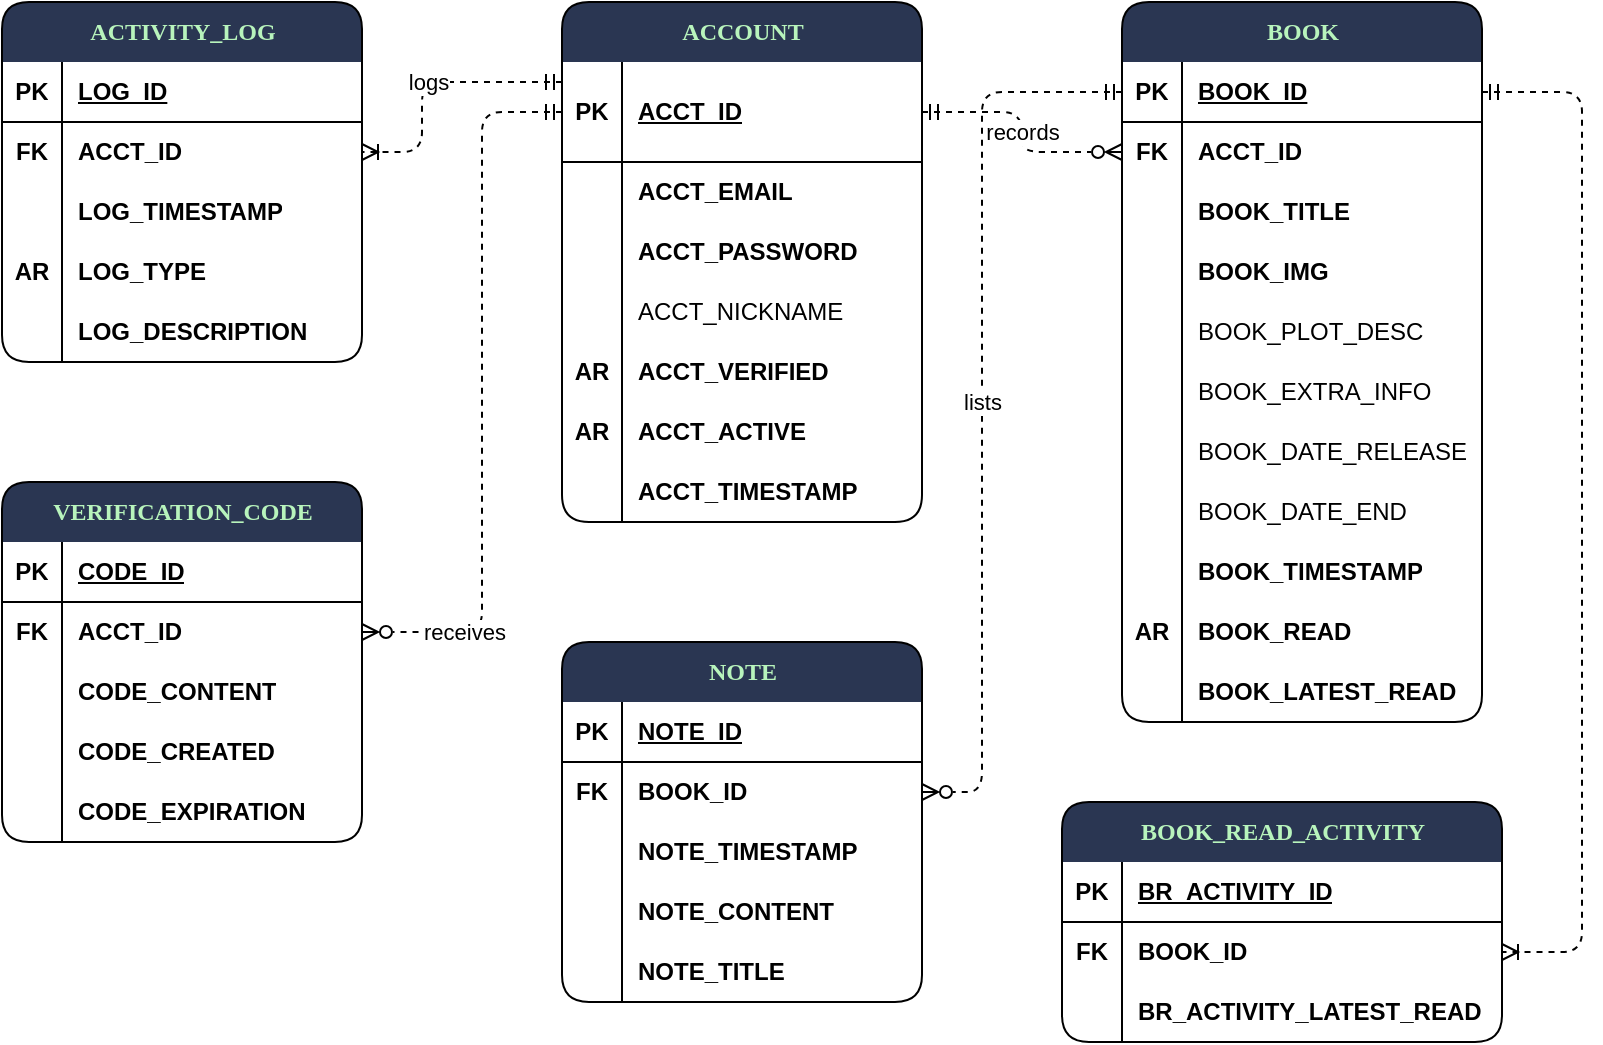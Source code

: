 <mxfile version="28.0.9">
  <diagram name="Page-1" id="4rOthq3Gf1K_89cz8c5n">
    <mxGraphModel dx="1426" dy="749" grid="1" gridSize="10" guides="1" tooltips="1" connect="1" arrows="1" fold="1" page="1" pageScale="1" pageWidth="850" pageHeight="1100" math="0" shadow="0">
      <root>
        <mxCell id="0" />
        <mxCell id="1" parent="0" />
        <mxCell id="Sska3qX-rQWw_iCQajNb-1" value="ACCOUNT" style="shape=table;startSize=30;container=1;collapsible=1;childLayout=tableLayout;fixedRows=1;rowLines=0;fontStyle=1;align=center;resizeLast=1;html=1;fillColor=#2A3652;fontColor=#B8F4BC;labelBackgroundColor=none;labelBorderColor=none;swimlaneFillColor=none;rounded=1;shadow=0;fillStyle=solid;swimlaneLine=0;fontFamily=Poppins;fontSource=https%3A%2F%2Ffonts.googleapis.com%2Fcss%3Ffamily%3DPoppins;" parent="1" vertex="1">
          <mxGeometry x="320" y="40" width="180" height="260" as="geometry" />
        </mxCell>
        <mxCell id="Sska3qX-rQWw_iCQajNb-2" value="" style="shape=tableRow;horizontal=0;startSize=0;swimlaneHead=0;swimlaneBody=0;fillColor=none;collapsible=0;dropTarget=0;points=[[0,0.5],[1,0.5]];portConstraint=eastwest;top=0;left=0;right=0;bottom=1;swimlaneFillColor=none;" parent="Sska3qX-rQWw_iCQajNb-1" vertex="1">
          <mxGeometry y="30" width="180" height="50" as="geometry" />
        </mxCell>
        <mxCell id="Sska3qX-rQWw_iCQajNb-3" value="PK" style="shape=partialRectangle;connectable=0;fillColor=none;top=0;left=0;bottom=0;right=0;fontStyle=1;overflow=hidden;whiteSpace=wrap;html=1;swimlaneFillColor=none;" parent="Sska3qX-rQWw_iCQajNb-2" vertex="1">
          <mxGeometry width="30" height="50" as="geometry">
            <mxRectangle width="30" height="50" as="alternateBounds" />
          </mxGeometry>
        </mxCell>
        <mxCell id="Sska3qX-rQWw_iCQajNb-4" value="ACCT_ID" style="shape=partialRectangle;connectable=0;fillColor=none;top=0;left=0;bottom=0;right=0;align=left;spacingLeft=6;fontStyle=5;overflow=hidden;whiteSpace=wrap;html=1;swimlaneFillColor=none;" parent="Sska3qX-rQWw_iCQajNb-2" vertex="1">
          <mxGeometry x="30" width="150" height="50" as="geometry">
            <mxRectangle width="150" height="50" as="alternateBounds" />
          </mxGeometry>
        </mxCell>
        <mxCell id="Sska3qX-rQWw_iCQajNb-8" value="" style="shape=tableRow;horizontal=0;startSize=0;swimlaneHead=0;swimlaneBody=0;fillColor=none;collapsible=0;dropTarget=0;points=[[0,0.5],[1,0.5]];portConstraint=eastwest;top=0;left=0;right=0;bottom=0;swimlaneFillColor=none;" parent="Sska3qX-rQWw_iCQajNb-1" vertex="1">
          <mxGeometry y="80" width="180" height="30" as="geometry" />
        </mxCell>
        <mxCell id="Sska3qX-rQWw_iCQajNb-9" value="" style="shape=partialRectangle;connectable=0;fillColor=none;top=0;left=0;bottom=0;right=0;editable=1;overflow=hidden;whiteSpace=wrap;html=1;swimlaneFillColor=none;" parent="Sska3qX-rQWw_iCQajNb-8" vertex="1">
          <mxGeometry width="30" height="30" as="geometry">
            <mxRectangle width="30" height="30" as="alternateBounds" />
          </mxGeometry>
        </mxCell>
        <mxCell id="Sska3qX-rQWw_iCQajNb-10" value="ACCT_EMAIL" style="shape=partialRectangle;connectable=0;fillColor=none;top=0;left=0;bottom=0;right=0;align=left;spacingLeft=6;overflow=hidden;whiteSpace=wrap;html=1;swimlaneFillColor=none;fontStyle=1" parent="Sska3qX-rQWw_iCQajNb-8" vertex="1">
          <mxGeometry x="30" width="150" height="30" as="geometry">
            <mxRectangle width="150" height="30" as="alternateBounds" />
          </mxGeometry>
        </mxCell>
        <mxCell id="Sska3qX-rQWw_iCQajNb-11" value="" style="shape=tableRow;horizontal=0;startSize=0;swimlaneHead=0;swimlaneBody=0;fillColor=none;collapsible=0;dropTarget=0;points=[[0,0.5],[1,0.5]];portConstraint=eastwest;top=0;left=0;right=0;bottom=0;swimlaneFillColor=none;" parent="Sska3qX-rQWw_iCQajNb-1" vertex="1">
          <mxGeometry y="110" width="180" height="30" as="geometry" />
        </mxCell>
        <mxCell id="Sska3qX-rQWw_iCQajNb-12" value="" style="shape=partialRectangle;connectable=0;fillColor=none;top=0;left=0;bottom=0;right=0;editable=1;overflow=hidden;whiteSpace=wrap;html=1;swimlaneFillColor=none;" parent="Sska3qX-rQWw_iCQajNb-11" vertex="1">
          <mxGeometry width="30" height="30" as="geometry">
            <mxRectangle width="30" height="30" as="alternateBounds" />
          </mxGeometry>
        </mxCell>
        <mxCell id="Sska3qX-rQWw_iCQajNb-13" value="ACCT_PASSWORD" style="shape=partialRectangle;connectable=0;fillColor=none;top=0;left=0;bottom=0;right=0;align=left;spacingLeft=6;overflow=hidden;whiteSpace=wrap;html=1;swimlaneFillColor=none;fontStyle=1" parent="Sska3qX-rQWw_iCQajNb-11" vertex="1">
          <mxGeometry x="30" width="150" height="30" as="geometry">
            <mxRectangle width="150" height="30" as="alternateBounds" />
          </mxGeometry>
        </mxCell>
        <mxCell id="Sska3qX-rQWw_iCQajNb-14" value="" style="shape=tableRow;horizontal=0;startSize=0;swimlaneHead=0;swimlaneBody=0;fillColor=none;collapsible=0;dropTarget=0;points=[[0,0.5],[1,0.5]];portConstraint=eastwest;top=0;left=0;right=0;bottom=0;swimlaneFillColor=none;fontStyle=1" parent="Sska3qX-rQWw_iCQajNb-1" vertex="1">
          <mxGeometry y="140" width="180" height="30" as="geometry" />
        </mxCell>
        <mxCell id="Sska3qX-rQWw_iCQajNb-15" value="" style="shape=partialRectangle;connectable=0;fillColor=none;top=0;left=0;bottom=0;right=0;editable=1;overflow=hidden;whiteSpace=wrap;html=1;swimlaneFillColor=none;" parent="Sska3qX-rQWw_iCQajNb-14" vertex="1">
          <mxGeometry width="30" height="30" as="geometry">
            <mxRectangle width="30" height="30" as="alternateBounds" />
          </mxGeometry>
        </mxCell>
        <mxCell id="Sska3qX-rQWw_iCQajNb-16" value="&lt;span style=&quot;font-weight: normal;&quot;&gt;ACCT_NICKNAME&lt;/span&gt;" style="shape=partialRectangle;connectable=0;fillColor=none;top=0;left=0;bottom=0;right=0;align=left;spacingLeft=6;overflow=hidden;whiteSpace=wrap;html=1;swimlaneFillColor=none;fontStyle=1" parent="Sska3qX-rQWw_iCQajNb-14" vertex="1">
          <mxGeometry x="30" width="150" height="30" as="geometry">
            <mxRectangle width="150" height="30" as="alternateBounds" />
          </mxGeometry>
        </mxCell>
        <mxCell id="Sska3qX-rQWw_iCQajNb-17" value="" style="shape=tableRow;horizontal=0;startSize=0;swimlaneHead=0;swimlaneBody=0;fillColor=none;collapsible=0;dropTarget=0;points=[[0,0.5],[1,0.5]];portConstraint=eastwest;top=0;left=0;right=0;bottom=0;swimlaneFillColor=none;" parent="Sska3qX-rQWw_iCQajNb-1" vertex="1">
          <mxGeometry y="170" width="180" height="30" as="geometry" />
        </mxCell>
        <mxCell id="Sska3qX-rQWw_iCQajNb-18" value="&lt;b&gt;AR&lt;/b&gt;" style="shape=partialRectangle;connectable=0;fillColor=none;top=0;left=0;bottom=0;right=0;editable=1;overflow=hidden;whiteSpace=wrap;html=1;swimlaneFillColor=none;" parent="Sska3qX-rQWw_iCQajNb-17" vertex="1">
          <mxGeometry width="30" height="30" as="geometry">
            <mxRectangle width="30" height="30" as="alternateBounds" />
          </mxGeometry>
        </mxCell>
        <mxCell id="Sska3qX-rQWw_iCQajNb-19" value="ACCT_VERIFIED" style="shape=partialRectangle;connectable=0;fillColor=none;top=0;left=0;bottom=0;right=0;align=left;spacingLeft=6;overflow=hidden;whiteSpace=wrap;html=1;swimlaneFillColor=none;fontStyle=1" parent="Sska3qX-rQWw_iCQajNb-17" vertex="1">
          <mxGeometry x="30" width="150" height="30" as="geometry">
            <mxRectangle width="150" height="30" as="alternateBounds" />
          </mxGeometry>
        </mxCell>
        <mxCell id="SPomypxkxBugIolyQQ_8-1" value="" style="shape=tableRow;horizontal=0;startSize=0;swimlaneHead=0;swimlaneBody=0;fillColor=none;collapsible=0;dropTarget=0;points=[[0,0.5],[1,0.5]];portConstraint=eastwest;top=0;left=0;right=0;bottom=0;swimlaneFillColor=none;" parent="Sska3qX-rQWw_iCQajNb-1" vertex="1">
          <mxGeometry y="200" width="180" height="30" as="geometry" />
        </mxCell>
        <mxCell id="SPomypxkxBugIolyQQ_8-2" value="&lt;b&gt;AR&lt;/b&gt;" style="shape=partialRectangle;connectable=0;fillColor=none;top=0;left=0;bottom=0;right=0;editable=1;overflow=hidden;whiteSpace=wrap;html=1;swimlaneFillColor=none;" parent="SPomypxkxBugIolyQQ_8-1" vertex="1">
          <mxGeometry width="30" height="30" as="geometry">
            <mxRectangle width="30" height="30" as="alternateBounds" />
          </mxGeometry>
        </mxCell>
        <mxCell id="SPomypxkxBugIolyQQ_8-3" value="ACCT_ACTIVE" style="shape=partialRectangle;connectable=0;fillColor=none;top=0;left=0;bottom=0;right=0;align=left;spacingLeft=6;overflow=hidden;whiteSpace=wrap;html=1;swimlaneFillColor=none;fontStyle=1" parent="SPomypxkxBugIolyQQ_8-1" vertex="1">
          <mxGeometry x="30" width="150" height="30" as="geometry">
            <mxRectangle width="150" height="30" as="alternateBounds" />
          </mxGeometry>
        </mxCell>
        <mxCell id="Sska3qX-rQWw_iCQajNb-20" value="" style="shape=tableRow;horizontal=0;startSize=0;swimlaneHead=0;swimlaneBody=0;fillColor=none;collapsible=0;dropTarget=0;points=[[0,0.5],[1,0.5]];portConstraint=eastwest;top=0;left=0;right=0;bottom=0;swimlaneFillColor=none;" parent="Sska3qX-rQWw_iCQajNb-1" vertex="1">
          <mxGeometry y="230" width="180" height="30" as="geometry" />
        </mxCell>
        <mxCell id="Sska3qX-rQWw_iCQajNb-21" value="" style="shape=partialRectangle;connectable=0;fillColor=none;top=0;left=0;bottom=0;right=0;editable=1;overflow=hidden;whiteSpace=wrap;html=1;swimlaneFillColor=none;" parent="Sska3qX-rQWw_iCQajNb-20" vertex="1">
          <mxGeometry width="30" height="30" as="geometry">
            <mxRectangle width="30" height="30" as="alternateBounds" />
          </mxGeometry>
        </mxCell>
        <mxCell id="Sska3qX-rQWw_iCQajNb-22" value="ACCT_TIMESTAMP" style="shape=partialRectangle;connectable=0;fillColor=none;top=0;left=0;bottom=0;right=0;align=left;spacingLeft=6;overflow=hidden;whiteSpace=wrap;html=1;swimlaneFillColor=none;fontStyle=1" parent="Sska3qX-rQWw_iCQajNb-20" vertex="1">
          <mxGeometry x="30" width="150" height="30" as="geometry">
            <mxRectangle width="150" height="30" as="alternateBounds" />
          </mxGeometry>
        </mxCell>
        <mxCell id="Sska3qX-rQWw_iCQajNb-32" value="VERIFICATION_CODE" style="shape=table;startSize=30;container=1;collapsible=1;childLayout=tableLayout;fixedRows=1;rowLines=0;fontStyle=1;align=center;resizeLast=1;html=1;fillColor=#2A3652;fontColor=#B8F4BC;labelBackgroundColor=none;labelBorderColor=none;swimlaneFillColor=none;rounded=1;shadow=0;fillStyle=solid;swimlaneLine=0;fontFamily=Poppins;fontSource=https%3A%2F%2Ffonts.googleapis.com%2Fcss%3Ffamily%3DPoppins;" parent="1" vertex="1">
          <mxGeometry x="40" y="280" width="180" height="180" as="geometry" />
        </mxCell>
        <mxCell id="Sska3qX-rQWw_iCQajNb-33" value="" style="shape=tableRow;horizontal=0;startSize=0;swimlaneHead=0;swimlaneBody=0;fillColor=none;collapsible=0;dropTarget=0;points=[[0,0.5],[1,0.5]];portConstraint=eastwest;top=0;left=0;right=0;bottom=1;swimlaneFillColor=none;" parent="Sska3qX-rQWw_iCQajNb-32" vertex="1">
          <mxGeometry y="30" width="180" height="30" as="geometry" />
        </mxCell>
        <mxCell id="Sska3qX-rQWw_iCQajNb-34" value="PK" style="shape=partialRectangle;connectable=0;fillColor=none;top=0;left=0;bottom=0;right=0;fontStyle=1;overflow=hidden;whiteSpace=wrap;html=1;swimlaneFillColor=none;" parent="Sska3qX-rQWw_iCQajNb-33" vertex="1">
          <mxGeometry width="30" height="30" as="geometry">
            <mxRectangle width="30" height="30" as="alternateBounds" />
          </mxGeometry>
        </mxCell>
        <mxCell id="Sska3qX-rQWw_iCQajNb-35" value="CODE_ID" style="shape=partialRectangle;connectable=0;fillColor=none;top=0;left=0;bottom=0;right=0;align=left;spacingLeft=6;fontStyle=5;overflow=hidden;whiteSpace=wrap;html=1;swimlaneFillColor=none;" parent="Sska3qX-rQWw_iCQajNb-33" vertex="1">
          <mxGeometry x="30" width="150" height="30" as="geometry">
            <mxRectangle width="150" height="30" as="alternateBounds" />
          </mxGeometry>
        </mxCell>
        <mxCell id="Sska3qX-rQWw_iCQajNb-36" value="" style="shape=tableRow;horizontal=0;startSize=0;swimlaneHead=0;swimlaneBody=0;fillColor=none;collapsible=0;dropTarget=0;points=[[0,0.5],[1,0.5]];portConstraint=eastwest;top=0;left=0;right=0;bottom=0;swimlaneFillColor=none;" parent="Sska3qX-rQWw_iCQajNb-32" vertex="1">
          <mxGeometry y="60" width="180" height="30" as="geometry" />
        </mxCell>
        <mxCell id="Sska3qX-rQWw_iCQajNb-37" value="&lt;b&gt;FK&lt;/b&gt;" style="shape=partialRectangle;connectable=0;fillColor=none;top=0;left=0;bottom=0;right=0;editable=1;overflow=hidden;whiteSpace=wrap;html=1;swimlaneFillColor=none;" parent="Sska3qX-rQWw_iCQajNb-36" vertex="1">
          <mxGeometry width="30" height="30" as="geometry">
            <mxRectangle width="30" height="30" as="alternateBounds" />
          </mxGeometry>
        </mxCell>
        <mxCell id="Sska3qX-rQWw_iCQajNb-38" value="&lt;b&gt;ACCT_ID&lt;/b&gt;" style="shape=partialRectangle;connectable=0;fillColor=none;top=0;left=0;bottom=0;right=0;align=left;spacingLeft=6;overflow=hidden;whiteSpace=wrap;html=1;swimlaneFillColor=none;" parent="Sska3qX-rQWw_iCQajNb-36" vertex="1">
          <mxGeometry x="30" width="150" height="30" as="geometry">
            <mxRectangle width="150" height="30" as="alternateBounds" />
          </mxGeometry>
        </mxCell>
        <mxCell id="Sska3qX-rQWw_iCQajNb-39" value="" style="shape=tableRow;horizontal=0;startSize=0;swimlaneHead=0;swimlaneBody=0;fillColor=none;collapsible=0;dropTarget=0;points=[[0,0.5],[1,0.5]];portConstraint=eastwest;top=0;left=0;right=0;bottom=0;swimlaneFillColor=none;" parent="Sska3qX-rQWw_iCQajNb-32" vertex="1">
          <mxGeometry y="90" width="180" height="30" as="geometry" />
        </mxCell>
        <mxCell id="Sska3qX-rQWw_iCQajNb-40" value="" style="shape=partialRectangle;connectable=0;fillColor=none;top=0;left=0;bottom=0;right=0;editable=1;overflow=hidden;whiteSpace=wrap;html=1;swimlaneFillColor=none;" parent="Sska3qX-rQWw_iCQajNb-39" vertex="1">
          <mxGeometry width="30" height="30" as="geometry">
            <mxRectangle width="30" height="30" as="alternateBounds" />
          </mxGeometry>
        </mxCell>
        <mxCell id="Sska3qX-rQWw_iCQajNb-41" value="CODE_CONTENT" style="shape=partialRectangle;connectable=0;fillColor=none;top=0;left=0;bottom=0;right=0;align=left;spacingLeft=6;overflow=hidden;whiteSpace=wrap;html=1;swimlaneFillColor=none;fontStyle=1" parent="Sska3qX-rQWw_iCQajNb-39" vertex="1">
          <mxGeometry x="30" width="150" height="30" as="geometry">
            <mxRectangle width="150" height="30" as="alternateBounds" />
          </mxGeometry>
        </mxCell>
        <mxCell id="Sska3qX-rQWw_iCQajNb-42" value="" style="shape=tableRow;horizontal=0;startSize=0;swimlaneHead=0;swimlaneBody=0;fillColor=none;collapsible=0;dropTarget=0;points=[[0,0.5],[1,0.5]];portConstraint=eastwest;top=0;left=0;right=0;bottom=0;swimlaneFillColor=none;" parent="Sska3qX-rQWw_iCQajNb-32" vertex="1">
          <mxGeometry y="120" width="180" height="30" as="geometry" />
        </mxCell>
        <mxCell id="Sska3qX-rQWw_iCQajNb-43" value="" style="shape=partialRectangle;connectable=0;fillColor=none;top=0;left=0;bottom=0;right=0;editable=1;overflow=hidden;whiteSpace=wrap;html=1;swimlaneFillColor=none;" parent="Sska3qX-rQWw_iCQajNb-42" vertex="1">
          <mxGeometry width="30" height="30" as="geometry">
            <mxRectangle width="30" height="30" as="alternateBounds" />
          </mxGeometry>
        </mxCell>
        <mxCell id="Sska3qX-rQWw_iCQajNb-44" value="&lt;b&gt;CODE_CREATED&lt;/b&gt;" style="shape=partialRectangle;connectable=0;fillColor=none;top=0;left=0;bottom=0;right=0;align=left;spacingLeft=6;overflow=hidden;whiteSpace=wrap;html=1;swimlaneFillColor=none;fontStyle=0" parent="Sska3qX-rQWw_iCQajNb-42" vertex="1">
          <mxGeometry x="30" width="150" height="30" as="geometry">
            <mxRectangle width="150" height="30" as="alternateBounds" />
          </mxGeometry>
        </mxCell>
        <mxCell id="Sska3qX-rQWw_iCQajNb-45" value="" style="shape=tableRow;horizontal=0;startSize=0;swimlaneHead=0;swimlaneBody=0;fillColor=none;collapsible=0;dropTarget=0;points=[[0,0.5],[1,0.5]];portConstraint=eastwest;top=0;left=0;right=0;bottom=0;swimlaneFillColor=none;" parent="Sska3qX-rQWw_iCQajNb-32" vertex="1">
          <mxGeometry y="150" width="180" height="30" as="geometry" />
        </mxCell>
        <mxCell id="Sska3qX-rQWw_iCQajNb-46" value="" style="shape=partialRectangle;connectable=0;fillColor=none;top=0;left=0;bottom=0;right=0;editable=1;overflow=hidden;whiteSpace=wrap;html=1;swimlaneFillColor=none;" parent="Sska3qX-rQWw_iCQajNb-45" vertex="1">
          <mxGeometry width="30" height="30" as="geometry">
            <mxRectangle width="30" height="30" as="alternateBounds" />
          </mxGeometry>
        </mxCell>
        <mxCell id="Sska3qX-rQWw_iCQajNb-47" value="CODE_EXPIRATION" style="shape=partialRectangle;connectable=0;fillColor=none;top=0;left=0;bottom=0;right=0;align=left;spacingLeft=6;overflow=hidden;whiteSpace=wrap;html=1;swimlaneFillColor=none;fontStyle=1" parent="Sska3qX-rQWw_iCQajNb-45" vertex="1">
          <mxGeometry x="30" width="150" height="30" as="geometry">
            <mxRectangle width="150" height="30" as="alternateBounds" />
          </mxGeometry>
        </mxCell>
        <mxCell id="Sska3qX-rQWw_iCQajNb-82" value="ACTIVITY_LOG" style="shape=table;startSize=30;container=1;collapsible=1;childLayout=tableLayout;fixedRows=1;rowLines=0;fontStyle=1;align=center;resizeLast=1;html=1;fillColor=#2A3652;fontColor=#B8F4BC;labelBackgroundColor=none;labelBorderColor=none;swimlaneFillColor=none;rounded=1;shadow=0;fillStyle=solid;swimlaneLine=0;fontFamily=Poppins;fontSource=https%3A%2F%2Ffonts.googleapis.com%2Fcss%3Ffamily%3DPoppins;" parent="1" vertex="1">
          <mxGeometry x="40" y="40" width="180" height="180" as="geometry" />
        </mxCell>
        <mxCell id="Sska3qX-rQWw_iCQajNb-83" value="" style="shape=tableRow;horizontal=0;startSize=0;swimlaneHead=0;swimlaneBody=0;fillColor=none;collapsible=0;dropTarget=0;points=[[0,0.5],[1,0.5]];portConstraint=eastwest;top=0;left=0;right=0;bottom=1;swimlaneFillColor=none;" parent="Sska3qX-rQWw_iCQajNb-82" vertex="1">
          <mxGeometry y="30" width="180" height="30" as="geometry" />
        </mxCell>
        <mxCell id="Sska3qX-rQWw_iCQajNb-84" value="PK" style="shape=partialRectangle;connectable=0;fillColor=none;top=0;left=0;bottom=0;right=0;fontStyle=1;overflow=hidden;whiteSpace=wrap;html=1;swimlaneFillColor=none;" parent="Sska3qX-rQWw_iCQajNb-83" vertex="1">
          <mxGeometry width="30" height="30" as="geometry">
            <mxRectangle width="30" height="30" as="alternateBounds" />
          </mxGeometry>
        </mxCell>
        <mxCell id="Sska3qX-rQWw_iCQajNb-85" value="LOG_ID" style="shape=partialRectangle;connectable=0;fillColor=none;top=0;left=0;bottom=0;right=0;align=left;spacingLeft=6;fontStyle=5;overflow=hidden;whiteSpace=wrap;html=1;swimlaneFillColor=none;" parent="Sska3qX-rQWw_iCQajNb-83" vertex="1">
          <mxGeometry x="30" width="150" height="30" as="geometry">
            <mxRectangle width="150" height="30" as="alternateBounds" />
          </mxGeometry>
        </mxCell>
        <mxCell id="Sska3qX-rQWw_iCQajNb-86" value="" style="shape=tableRow;horizontal=0;startSize=0;swimlaneHead=0;swimlaneBody=0;fillColor=none;collapsible=0;dropTarget=0;points=[[0,0.5],[1,0.5]];portConstraint=eastwest;top=0;left=0;right=0;bottom=0;swimlaneFillColor=none;" parent="Sska3qX-rQWw_iCQajNb-82" vertex="1">
          <mxGeometry y="60" width="180" height="30" as="geometry" />
        </mxCell>
        <mxCell id="Sska3qX-rQWw_iCQajNb-87" value="&lt;b&gt;FK&lt;/b&gt;" style="shape=partialRectangle;connectable=0;fillColor=none;top=0;left=0;bottom=0;right=0;editable=1;overflow=hidden;whiteSpace=wrap;html=1;swimlaneFillColor=none;" parent="Sska3qX-rQWw_iCQajNb-86" vertex="1">
          <mxGeometry width="30" height="30" as="geometry">
            <mxRectangle width="30" height="30" as="alternateBounds" />
          </mxGeometry>
        </mxCell>
        <mxCell id="Sska3qX-rQWw_iCQajNb-88" value="&lt;b&gt;ACCT_ID&lt;/b&gt;" style="shape=partialRectangle;connectable=0;fillColor=none;top=0;left=0;bottom=0;right=0;align=left;spacingLeft=6;overflow=hidden;whiteSpace=wrap;html=1;swimlaneFillColor=none;" parent="Sska3qX-rQWw_iCQajNb-86" vertex="1">
          <mxGeometry x="30" width="150" height="30" as="geometry">
            <mxRectangle width="150" height="30" as="alternateBounds" />
          </mxGeometry>
        </mxCell>
        <mxCell id="Sska3qX-rQWw_iCQajNb-89" value="" style="shape=tableRow;horizontal=0;startSize=0;swimlaneHead=0;swimlaneBody=0;fillColor=none;collapsible=0;dropTarget=0;points=[[0,0.5],[1,0.5]];portConstraint=eastwest;top=0;left=0;right=0;bottom=0;swimlaneFillColor=none;" parent="Sska3qX-rQWw_iCQajNb-82" vertex="1">
          <mxGeometry y="90" width="180" height="30" as="geometry" />
        </mxCell>
        <mxCell id="Sska3qX-rQWw_iCQajNb-90" value="" style="shape=partialRectangle;connectable=0;fillColor=none;top=0;left=0;bottom=0;right=0;editable=1;overflow=hidden;whiteSpace=wrap;html=1;swimlaneFillColor=none;" parent="Sska3qX-rQWw_iCQajNb-89" vertex="1">
          <mxGeometry width="30" height="30" as="geometry">
            <mxRectangle width="30" height="30" as="alternateBounds" />
          </mxGeometry>
        </mxCell>
        <mxCell id="Sska3qX-rQWw_iCQajNb-91" value="LOG_TIMESTAMP" style="shape=partialRectangle;connectable=0;fillColor=none;top=0;left=0;bottom=0;right=0;align=left;spacingLeft=6;overflow=hidden;whiteSpace=wrap;html=1;swimlaneFillColor=none;fontStyle=1" parent="Sska3qX-rQWw_iCQajNb-89" vertex="1">
          <mxGeometry x="30" width="150" height="30" as="geometry">
            <mxRectangle width="150" height="30" as="alternateBounds" />
          </mxGeometry>
        </mxCell>
        <mxCell id="Sska3qX-rQWw_iCQajNb-92" value="" style="shape=tableRow;horizontal=0;startSize=0;swimlaneHead=0;swimlaneBody=0;fillColor=none;collapsible=0;dropTarget=0;points=[[0,0.5],[1,0.5]];portConstraint=eastwest;top=0;left=0;right=0;bottom=0;swimlaneFillColor=none;" parent="Sska3qX-rQWw_iCQajNb-82" vertex="1">
          <mxGeometry y="120" width="180" height="30" as="geometry" />
        </mxCell>
        <mxCell id="Sska3qX-rQWw_iCQajNb-93" value="&lt;b&gt;AR&lt;/b&gt;" style="shape=partialRectangle;connectable=0;fillColor=none;top=0;left=0;bottom=0;right=0;editable=1;overflow=hidden;whiteSpace=wrap;html=1;swimlaneFillColor=none;" parent="Sska3qX-rQWw_iCQajNb-92" vertex="1">
          <mxGeometry width="30" height="30" as="geometry">
            <mxRectangle width="30" height="30" as="alternateBounds" />
          </mxGeometry>
        </mxCell>
        <mxCell id="Sska3qX-rQWw_iCQajNb-94" value="&lt;b&gt;LOG_TYPE&lt;/b&gt;" style="shape=partialRectangle;connectable=0;fillColor=none;top=0;left=0;bottom=0;right=0;align=left;spacingLeft=6;overflow=hidden;whiteSpace=wrap;html=1;swimlaneFillColor=none;fontStyle=0" parent="Sska3qX-rQWw_iCQajNb-92" vertex="1">
          <mxGeometry x="30" width="150" height="30" as="geometry">
            <mxRectangle width="150" height="30" as="alternateBounds" />
          </mxGeometry>
        </mxCell>
        <mxCell id="Sska3qX-rQWw_iCQajNb-95" value="" style="shape=tableRow;horizontal=0;startSize=0;swimlaneHead=0;swimlaneBody=0;fillColor=none;collapsible=0;dropTarget=0;points=[[0,0.5],[1,0.5]];portConstraint=eastwest;top=0;left=0;right=0;bottom=0;swimlaneFillColor=none;" parent="Sska3qX-rQWw_iCQajNb-82" vertex="1">
          <mxGeometry y="150" width="180" height="30" as="geometry" />
        </mxCell>
        <mxCell id="Sska3qX-rQWw_iCQajNb-96" value="" style="shape=partialRectangle;connectable=0;fillColor=none;top=0;left=0;bottom=0;right=0;editable=1;overflow=hidden;whiteSpace=wrap;html=1;swimlaneFillColor=none;" parent="Sska3qX-rQWw_iCQajNb-95" vertex="1">
          <mxGeometry width="30" height="30" as="geometry">
            <mxRectangle width="30" height="30" as="alternateBounds" />
          </mxGeometry>
        </mxCell>
        <mxCell id="Sska3qX-rQWw_iCQajNb-97" value="LOG_DESCRIPTION" style="shape=partialRectangle;connectable=0;fillColor=none;top=0;left=0;bottom=0;right=0;align=left;spacingLeft=6;overflow=hidden;whiteSpace=wrap;html=1;swimlaneFillColor=none;fontStyle=1" parent="Sska3qX-rQWw_iCQajNb-95" vertex="1">
          <mxGeometry x="30" width="150" height="30" as="geometry">
            <mxRectangle width="150" height="30" as="alternateBounds" />
          </mxGeometry>
        </mxCell>
        <mxCell id="Sska3qX-rQWw_iCQajNb-98" value="BOOK" style="shape=table;startSize=30;container=1;collapsible=1;childLayout=tableLayout;fixedRows=1;rowLines=0;fontStyle=1;align=center;resizeLast=1;html=1;fillColor=#2A3652;fontColor=#B8F4BC;labelBackgroundColor=none;labelBorderColor=none;swimlaneFillColor=none;rounded=1;shadow=0;fillStyle=solid;swimlaneLine=0;fontFamily=Poppins;fontSource=https%3A%2F%2Ffonts.googleapis.com%2Fcss%3Ffamily%3DPoppins;" parent="1" vertex="1">
          <mxGeometry x="600" y="40" width="180" height="360" as="geometry" />
        </mxCell>
        <mxCell id="Sska3qX-rQWw_iCQajNb-99" value="" style="shape=tableRow;horizontal=0;startSize=0;swimlaneHead=0;swimlaneBody=0;fillColor=none;collapsible=0;dropTarget=0;points=[[0,0.5],[1,0.5]];portConstraint=eastwest;top=0;left=0;right=0;bottom=1;swimlaneFillColor=none;" parent="Sska3qX-rQWw_iCQajNb-98" vertex="1">
          <mxGeometry y="30" width="180" height="30" as="geometry" />
        </mxCell>
        <mxCell id="Sska3qX-rQWw_iCQajNb-100" value="PK" style="shape=partialRectangle;connectable=0;fillColor=none;top=0;left=0;bottom=0;right=0;fontStyle=1;overflow=hidden;whiteSpace=wrap;html=1;swimlaneFillColor=none;" parent="Sska3qX-rQWw_iCQajNb-99" vertex="1">
          <mxGeometry width="30" height="30" as="geometry">
            <mxRectangle width="30" height="30" as="alternateBounds" />
          </mxGeometry>
        </mxCell>
        <mxCell id="Sska3qX-rQWw_iCQajNb-101" value="BOOK_ID" style="shape=partialRectangle;connectable=0;fillColor=none;top=0;left=0;bottom=0;right=0;align=left;spacingLeft=6;fontStyle=5;overflow=hidden;whiteSpace=wrap;html=1;swimlaneFillColor=none;" parent="Sska3qX-rQWw_iCQajNb-99" vertex="1">
          <mxGeometry x="30" width="150" height="30" as="geometry">
            <mxRectangle width="150" height="30" as="alternateBounds" />
          </mxGeometry>
        </mxCell>
        <mxCell id="Sska3qX-rQWw_iCQajNb-102" value="" style="shape=tableRow;horizontal=0;startSize=0;swimlaneHead=0;swimlaneBody=0;fillColor=none;collapsible=0;dropTarget=0;points=[[0,0.5],[1,0.5]];portConstraint=eastwest;top=0;left=0;right=0;bottom=0;swimlaneFillColor=none;" parent="Sska3qX-rQWw_iCQajNb-98" vertex="1">
          <mxGeometry y="60" width="180" height="30" as="geometry" />
        </mxCell>
        <mxCell id="Sska3qX-rQWw_iCQajNb-103" value="&lt;b&gt;FK&lt;/b&gt;" style="shape=partialRectangle;connectable=0;fillColor=none;top=0;left=0;bottom=0;right=0;editable=1;overflow=hidden;whiteSpace=wrap;html=1;swimlaneFillColor=none;" parent="Sska3qX-rQWw_iCQajNb-102" vertex="1">
          <mxGeometry width="30" height="30" as="geometry">
            <mxRectangle width="30" height="30" as="alternateBounds" />
          </mxGeometry>
        </mxCell>
        <mxCell id="Sska3qX-rQWw_iCQajNb-104" value="&lt;b&gt;ACCT_ID&lt;/b&gt;" style="shape=partialRectangle;connectable=0;fillColor=none;top=0;left=0;bottom=0;right=0;align=left;spacingLeft=6;overflow=hidden;whiteSpace=wrap;html=1;swimlaneFillColor=none;" parent="Sska3qX-rQWw_iCQajNb-102" vertex="1">
          <mxGeometry x="30" width="150" height="30" as="geometry">
            <mxRectangle width="150" height="30" as="alternateBounds" />
          </mxGeometry>
        </mxCell>
        <mxCell id="Sska3qX-rQWw_iCQajNb-105" value="" style="shape=tableRow;horizontal=0;startSize=0;swimlaneHead=0;swimlaneBody=0;fillColor=none;collapsible=0;dropTarget=0;points=[[0,0.5],[1,0.5]];portConstraint=eastwest;top=0;left=0;right=0;bottom=0;swimlaneFillColor=none;" parent="Sska3qX-rQWw_iCQajNb-98" vertex="1">
          <mxGeometry y="90" width="180" height="30" as="geometry" />
        </mxCell>
        <mxCell id="Sska3qX-rQWw_iCQajNb-106" value="" style="shape=partialRectangle;connectable=0;fillColor=none;top=0;left=0;bottom=0;right=0;editable=1;overflow=hidden;whiteSpace=wrap;html=1;swimlaneFillColor=none;" parent="Sska3qX-rQWw_iCQajNb-105" vertex="1">
          <mxGeometry width="30" height="30" as="geometry">
            <mxRectangle width="30" height="30" as="alternateBounds" />
          </mxGeometry>
        </mxCell>
        <mxCell id="Sska3qX-rQWw_iCQajNb-107" value="BOOK_TITLE" style="shape=partialRectangle;connectable=0;fillColor=none;top=0;left=0;bottom=0;right=0;align=left;spacingLeft=6;overflow=hidden;whiteSpace=wrap;html=1;swimlaneFillColor=none;fontStyle=1" parent="Sska3qX-rQWw_iCQajNb-105" vertex="1">
          <mxGeometry x="30" width="150" height="30" as="geometry">
            <mxRectangle width="150" height="30" as="alternateBounds" />
          </mxGeometry>
        </mxCell>
        <mxCell id="Sska3qX-rQWw_iCQajNb-108" value="" style="shape=tableRow;horizontal=0;startSize=0;swimlaneHead=0;swimlaneBody=0;fillColor=none;collapsible=0;dropTarget=0;points=[[0,0.5],[1,0.5]];portConstraint=eastwest;top=0;left=0;right=0;bottom=0;swimlaneFillColor=none;" parent="Sska3qX-rQWw_iCQajNb-98" vertex="1">
          <mxGeometry y="120" width="180" height="30" as="geometry" />
        </mxCell>
        <mxCell id="Sska3qX-rQWw_iCQajNb-109" value="" style="shape=partialRectangle;connectable=0;fillColor=none;top=0;left=0;bottom=0;right=0;editable=1;overflow=hidden;whiteSpace=wrap;html=1;swimlaneFillColor=none;" parent="Sska3qX-rQWw_iCQajNb-108" vertex="1">
          <mxGeometry width="30" height="30" as="geometry">
            <mxRectangle width="30" height="30" as="alternateBounds" />
          </mxGeometry>
        </mxCell>
        <mxCell id="Sska3qX-rQWw_iCQajNb-110" value="&lt;b&gt;BOOK_IMG&lt;/b&gt;" style="shape=partialRectangle;connectable=0;fillColor=none;top=0;left=0;bottom=0;right=0;align=left;spacingLeft=6;overflow=hidden;whiteSpace=wrap;html=1;swimlaneFillColor=none;fontStyle=0" parent="Sska3qX-rQWw_iCQajNb-108" vertex="1">
          <mxGeometry x="30" width="150" height="30" as="geometry">
            <mxRectangle width="150" height="30" as="alternateBounds" />
          </mxGeometry>
        </mxCell>
        <mxCell id="Sska3qX-rQWw_iCQajNb-111" value="" style="shape=tableRow;horizontal=0;startSize=0;swimlaneHead=0;swimlaneBody=0;fillColor=none;collapsible=0;dropTarget=0;points=[[0,0.5],[1,0.5]];portConstraint=eastwest;top=0;left=0;right=0;bottom=0;swimlaneFillColor=none;" parent="Sska3qX-rQWw_iCQajNb-98" vertex="1">
          <mxGeometry y="150" width="180" height="30" as="geometry" />
        </mxCell>
        <mxCell id="Sska3qX-rQWw_iCQajNb-112" value="" style="shape=partialRectangle;connectable=0;fillColor=none;top=0;left=0;bottom=0;right=0;editable=1;overflow=hidden;whiteSpace=wrap;html=1;swimlaneFillColor=none;" parent="Sska3qX-rQWw_iCQajNb-111" vertex="1">
          <mxGeometry width="30" height="30" as="geometry">
            <mxRectangle width="30" height="30" as="alternateBounds" />
          </mxGeometry>
        </mxCell>
        <mxCell id="Sska3qX-rQWw_iCQajNb-113" value="BOOK_PLOT_DESC" style="shape=partialRectangle;connectable=0;fillColor=none;top=0;left=0;bottom=0;right=0;align=left;spacingLeft=6;overflow=hidden;whiteSpace=wrap;html=1;swimlaneFillColor=none;fontStyle=0" parent="Sska3qX-rQWw_iCQajNb-111" vertex="1">
          <mxGeometry x="30" width="150" height="30" as="geometry">
            <mxRectangle width="150" height="30" as="alternateBounds" />
          </mxGeometry>
        </mxCell>
        <mxCell id="Sska3qX-rQWw_iCQajNb-114" value="" style="shape=tableRow;horizontal=0;startSize=0;swimlaneHead=0;swimlaneBody=0;fillColor=none;collapsible=0;dropTarget=0;points=[[0,0.5],[1,0.5]];portConstraint=eastwest;top=0;left=0;right=0;bottom=0;swimlaneFillColor=none;" parent="Sska3qX-rQWw_iCQajNb-98" vertex="1">
          <mxGeometry y="180" width="180" height="30" as="geometry" />
        </mxCell>
        <mxCell id="Sska3qX-rQWw_iCQajNb-115" value="" style="shape=partialRectangle;connectable=0;fillColor=none;top=0;left=0;bottom=0;right=0;editable=1;overflow=hidden;whiteSpace=wrap;html=1;swimlaneFillColor=none;" parent="Sska3qX-rQWw_iCQajNb-114" vertex="1">
          <mxGeometry width="30" height="30" as="geometry">
            <mxRectangle width="30" height="30" as="alternateBounds" />
          </mxGeometry>
        </mxCell>
        <mxCell id="Sska3qX-rQWw_iCQajNb-116" value="BOOK_EXTRA_INFO" style="shape=partialRectangle;connectable=0;fillColor=none;top=0;left=0;bottom=0;right=0;align=left;spacingLeft=6;overflow=hidden;whiteSpace=wrap;html=1;swimlaneFillColor=none;fontStyle=0" parent="Sska3qX-rQWw_iCQajNb-114" vertex="1">
          <mxGeometry x="30" width="150" height="30" as="geometry">
            <mxRectangle width="150" height="30" as="alternateBounds" />
          </mxGeometry>
        </mxCell>
        <mxCell id="Sska3qX-rQWw_iCQajNb-117" value="" style="shape=tableRow;horizontal=0;startSize=0;swimlaneHead=0;swimlaneBody=0;fillColor=none;collapsible=0;dropTarget=0;points=[[0,0.5],[1,0.5]];portConstraint=eastwest;top=0;left=0;right=0;bottom=0;swimlaneFillColor=none;" parent="Sska3qX-rQWw_iCQajNb-98" vertex="1">
          <mxGeometry y="210" width="180" height="30" as="geometry" />
        </mxCell>
        <mxCell id="Sska3qX-rQWw_iCQajNb-118" value="" style="shape=partialRectangle;connectable=0;fillColor=none;top=0;left=0;bottom=0;right=0;editable=1;overflow=hidden;whiteSpace=wrap;html=1;swimlaneFillColor=none;" parent="Sska3qX-rQWw_iCQajNb-117" vertex="1">
          <mxGeometry width="30" height="30" as="geometry">
            <mxRectangle width="30" height="30" as="alternateBounds" />
          </mxGeometry>
        </mxCell>
        <mxCell id="Sska3qX-rQWw_iCQajNb-119" value="&lt;span&gt;BOOK_DATE_RELEASE&lt;/span&gt;" style="shape=partialRectangle;connectable=0;fillColor=none;top=0;left=0;bottom=0;right=0;align=left;spacingLeft=6;overflow=hidden;whiteSpace=wrap;html=1;swimlaneFillColor=none;fontStyle=0" parent="Sska3qX-rQWw_iCQajNb-117" vertex="1">
          <mxGeometry x="30" width="150" height="30" as="geometry">
            <mxRectangle width="150" height="30" as="alternateBounds" />
          </mxGeometry>
        </mxCell>
        <mxCell id="Sska3qX-rQWw_iCQajNb-120" value="" style="shape=tableRow;horizontal=0;startSize=0;swimlaneHead=0;swimlaneBody=0;fillColor=none;collapsible=0;dropTarget=0;points=[[0,0.5],[1,0.5]];portConstraint=eastwest;top=0;left=0;right=0;bottom=0;swimlaneFillColor=none;" parent="Sska3qX-rQWw_iCQajNb-98" vertex="1">
          <mxGeometry y="240" width="180" height="30" as="geometry" />
        </mxCell>
        <mxCell id="Sska3qX-rQWw_iCQajNb-121" value="" style="shape=partialRectangle;connectable=0;fillColor=none;top=0;left=0;bottom=0;right=0;editable=1;overflow=hidden;whiteSpace=wrap;html=1;swimlaneFillColor=none;" parent="Sska3qX-rQWw_iCQajNb-120" vertex="1">
          <mxGeometry width="30" height="30" as="geometry">
            <mxRectangle width="30" height="30" as="alternateBounds" />
          </mxGeometry>
        </mxCell>
        <mxCell id="Sska3qX-rQWw_iCQajNb-122" value="BOOK_DATE_END" style="shape=partialRectangle;connectable=0;fillColor=none;top=0;left=0;bottom=0;right=0;align=left;spacingLeft=6;overflow=hidden;whiteSpace=wrap;html=1;swimlaneFillColor=none;fontStyle=0" parent="Sska3qX-rQWw_iCQajNb-120" vertex="1">
          <mxGeometry x="30" width="150" height="30" as="geometry">
            <mxRectangle width="150" height="30" as="alternateBounds" />
          </mxGeometry>
        </mxCell>
        <mxCell id="-PTd9EHShiAINQtsC9NG-1" value="" style="shape=tableRow;horizontal=0;startSize=0;swimlaneHead=0;swimlaneBody=0;fillColor=none;collapsible=0;dropTarget=0;points=[[0,0.5],[1,0.5]];portConstraint=eastwest;top=0;left=0;right=0;bottom=0;swimlaneFillColor=none;" parent="Sska3qX-rQWw_iCQajNb-98" vertex="1">
          <mxGeometry y="270" width="180" height="30" as="geometry" />
        </mxCell>
        <mxCell id="-PTd9EHShiAINQtsC9NG-2" value="" style="shape=partialRectangle;connectable=0;fillColor=none;top=0;left=0;bottom=0;right=0;editable=1;overflow=hidden;whiteSpace=wrap;html=1;swimlaneFillColor=none;" parent="-PTd9EHShiAINQtsC9NG-1" vertex="1">
          <mxGeometry width="30" height="30" as="geometry">
            <mxRectangle width="30" height="30" as="alternateBounds" />
          </mxGeometry>
        </mxCell>
        <mxCell id="-PTd9EHShiAINQtsC9NG-3" value="&lt;span&gt;&lt;b&gt;BOOK_TIMESTAMP&lt;/b&gt;&lt;/span&gt;" style="shape=partialRectangle;connectable=0;fillColor=none;top=0;left=0;bottom=0;right=0;align=left;spacingLeft=6;overflow=hidden;whiteSpace=wrap;html=1;swimlaneFillColor=none;fontStyle=0" parent="-PTd9EHShiAINQtsC9NG-1" vertex="1">
          <mxGeometry x="30" width="150" height="30" as="geometry">
            <mxRectangle width="150" height="30" as="alternateBounds" />
          </mxGeometry>
        </mxCell>
        <mxCell id="U3u77ZUNybsEDE1sIRtN-1" value="" style="shape=tableRow;horizontal=0;startSize=0;swimlaneHead=0;swimlaneBody=0;fillColor=none;collapsible=0;dropTarget=0;points=[[0,0.5],[1,0.5]];portConstraint=eastwest;top=0;left=0;right=0;bottom=0;swimlaneFillColor=none;" vertex="1" parent="Sska3qX-rQWw_iCQajNb-98">
          <mxGeometry y="300" width="180" height="30" as="geometry" />
        </mxCell>
        <mxCell id="U3u77ZUNybsEDE1sIRtN-2" value="&lt;b&gt;AR&lt;/b&gt;" style="shape=partialRectangle;connectable=0;fillColor=none;top=0;left=0;bottom=0;right=0;editable=1;overflow=hidden;whiteSpace=wrap;html=1;swimlaneFillColor=none;" vertex="1" parent="U3u77ZUNybsEDE1sIRtN-1">
          <mxGeometry width="30" height="30" as="geometry">
            <mxRectangle width="30" height="30" as="alternateBounds" />
          </mxGeometry>
        </mxCell>
        <mxCell id="U3u77ZUNybsEDE1sIRtN-3" value="&lt;b&gt;BOOK_READ&lt;/b&gt;" style="shape=partialRectangle;connectable=0;fillColor=none;top=0;left=0;bottom=0;right=0;align=left;spacingLeft=6;overflow=hidden;whiteSpace=wrap;html=1;swimlaneFillColor=none;fontStyle=0" vertex="1" parent="U3u77ZUNybsEDE1sIRtN-1">
          <mxGeometry x="30" width="150" height="30" as="geometry">
            <mxRectangle width="150" height="30" as="alternateBounds" />
          </mxGeometry>
        </mxCell>
        <mxCell id="U3u77ZUNybsEDE1sIRtN-4" value="" style="shape=tableRow;horizontal=0;startSize=0;swimlaneHead=0;swimlaneBody=0;fillColor=none;collapsible=0;dropTarget=0;points=[[0,0.5],[1,0.5]];portConstraint=eastwest;top=0;left=0;right=0;bottom=0;swimlaneFillColor=none;" vertex="1" parent="Sska3qX-rQWw_iCQajNb-98">
          <mxGeometry y="330" width="180" height="30" as="geometry" />
        </mxCell>
        <mxCell id="U3u77ZUNybsEDE1sIRtN-5" value="" style="shape=partialRectangle;connectable=0;fillColor=none;top=0;left=0;bottom=0;right=0;editable=1;overflow=hidden;whiteSpace=wrap;html=1;swimlaneFillColor=none;" vertex="1" parent="U3u77ZUNybsEDE1sIRtN-4">
          <mxGeometry width="30" height="30" as="geometry">
            <mxRectangle width="30" height="30" as="alternateBounds" />
          </mxGeometry>
        </mxCell>
        <mxCell id="U3u77ZUNybsEDE1sIRtN-6" value="BOOK_LATEST_READ" style="shape=partialRectangle;connectable=0;fillColor=none;top=0;left=0;bottom=0;right=0;align=left;spacingLeft=6;overflow=hidden;whiteSpace=wrap;html=1;swimlaneFillColor=none;fontStyle=1" vertex="1" parent="U3u77ZUNybsEDE1sIRtN-4">
          <mxGeometry x="30" width="150" height="30" as="geometry">
            <mxRectangle width="150" height="30" as="alternateBounds" />
          </mxGeometry>
        </mxCell>
        <mxCell id="Sska3qX-rQWw_iCQajNb-128" value="logs" style="edgeStyle=orthogonalEdgeStyle;rounded=1;orthogonalLoop=1;jettySize=auto;html=1;entryX=1;entryY=0.5;entryDx=0;entryDy=0;curved=0;endArrow=ERoneToMany;endFill=0;dashed=1;startArrow=ERmandOne;startFill=0;" parent="1" source="Sska3qX-rQWw_iCQajNb-2" target="Sska3qX-rQWw_iCQajNb-86" edge="1">
          <mxGeometry relative="1" as="geometry">
            <Array as="points">
              <mxPoint x="250" y="80" />
              <mxPoint x="250" y="115" />
            </Array>
          </mxGeometry>
        </mxCell>
        <mxCell id="Sska3qX-rQWw_iCQajNb-129" value="receives" style="edgeStyle=orthogonalEdgeStyle;rounded=1;orthogonalLoop=1;jettySize=auto;html=1;entryX=1;entryY=0.5;entryDx=0;entryDy=0;curved=0;endArrow=ERzeroToMany;endFill=0;dashed=1;startArrow=ERmandOne;startFill=0;" parent="1" source="Sska3qX-rQWw_iCQajNb-2" target="Sska3qX-rQWw_iCQajNb-36" edge="1">
          <mxGeometry x="0.718" relative="1" as="geometry">
            <Array as="points">
              <mxPoint x="280" y="95" />
              <mxPoint x="280" y="355" />
            </Array>
            <mxPoint as="offset" />
          </mxGeometry>
        </mxCell>
        <mxCell id="Sska3qX-rQWw_iCQajNb-130" value="records" style="edgeStyle=orthogonalEdgeStyle;rounded=1;orthogonalLoop=1;jettySize=auto;html=1;entryX=0;entryY=0.5;entryDx=0;entryDy=0;curved=0;dashed=1;endArrow=ERzeroToMany;endFill=0;startArrow=ERmandOne;startFill=0;" parent="1" source="Sska3qX-rQWw_iCQajNb-2" target="Sska3qX-rQWw_iCQajNb-102" edge="1">
          <mxGeometry relative="1" as="geometry" />
        </mxCell>
        <mxCell id="-PTd9EHShiAINQtsC9NG-4" value="NOTE" style="shape=table;startSize=30;container=1;collapsible=1;childLayout=tableLayout;fixedRows=1;rowLines=0;fontStyle=1;align=center;resizeLast=1;html=1;fillColor=#2A3652;fontColor=#B8F4BC;labelBackgroundColor=none;labelBorderColor=none;swimlaneFillColor=none;rounded=1;shadow=0;fillStyle=solid;swimlaneLine=0;fontFamily=Poppins;fontSource=https%3A%2F%2Ffonts.googleapis.com%2Fcss%3Ffamily%3DPoppins;" parent="1" vertex="1">
          <mxGeometry x="320" y="360" width="180" height="180" as="geometry" />
        </mxCell>
        <mxCell id="-PTd9EHShiAINQtsC9NG-5" value="" style="shape=tableRow;horizontal=0;startSize=0;swimlaneHead=0;swimlaneBody=0;fillColor=none;collapsible=0;dropTarget=0;points=[[0,0.5],[1,0.5]];portConstraint=eastwest;top=0;left=0;right=0;bottom=1;swimlaneFillColor=none;" parent="-PTd9EHShiAINQtsC9NG-4" vertex="1">
          <mxGeometry y="30" width="180" height="30" as="geometry" />
        </mxCell>
        <mxCell id="-PTd9EHShiAINQtsC9NG-6" value="PK" style="shape=partialRectangle;connectable=0;fillColor=none;top=0;left=0;bottom=0;right=0;fontStyle=1;overflow=hidden;whiteSpace=wrap;html=1;swimlaneFillColor=none;" parent="-PTd9EHShiAINQtsC9NG-5" vertex="1">
          <mxGeometry width="30" height="30" as="geometry">
            <mxRectangle width="30" height="30" as="alternateBounds" />
          </mxGeometry>
        </mxCell>
        <mxCell id="-PTd9EHShiAINQtsC9NG-7" value="NOTE_ID" style="shape=partialRectangle;connectable=0;fillColor=none;top=0;left=0;bottom=0;right=0;align=left;spacingLeft=6;fontStyle=5;overflow=hidden;whiteSpace=wrap;html=1;swimlaneFillColor=none;" parent="-PTd9EHShiAINQtsC9NG-5" vertex="1">
          <mxGeometry x="30" width="150" height="30" as="geometry">
            <mxRectangle width="150" height="30" as="alternateBounds" />
          </mxGeometry>
        </mxCell>
        <mxCell id="-PTd9EHShiAINQtsC9NG-8" value="" style="shape=tableRow;horizontal=0;startSize=0;swimlaneHead=0;swimlaneBody=0;fillColor=none;collapsible=0;dropTarget=0;points=[[0,0.5],[1,0.5]];portConstraint=eastwest;top=0;left=0;right=0;bottom=0;swimlaneFillColor=none;" parent="-PTd9EHShiAINQtsC9NG-4" vertex="1">
          <mxGeometry y="60" width="180" height="30" as="geometry" />
        </mxCell>
        <mxCell id="-PTd9EHShiAINQtsC9NG-9" value="&lt;b&gt;FK&lt;/b&gt;" style="shape=partialRectangle;connectable=0;fillColor=none;top=0;left=0;bottom=0;right=0;editable=1;overflow=hidden;whiteSpace=wrap;html=1;swimlaneFillColor=none;" parent="-PTd9EHShiAINQtsC9NG-8" vertex="1">
          <mxGeometry width="30" height="30" as="geometry">
            <mxRectangle width="30" height="30" as="alternateBounds" />
          </mxGeometry>
        </mxCell>
        <mxCell id="-PTd9EHShiAINQtsC9NG-10" value="&lt;b&gt;BOOK_ID&lt;/b&gt;" style="shape=partialRectangle;connectable=0;fillColor=none;top=0;left=0;bottom=0;right=0;align=left;spacingLeft=6;overflow=hidden;whiteSpace=wrap;html=1;swimlaneFillColor=none;" parent="-PTd9EHShiAINQtsC9NG-8" vertex="1">
          <mxGeometry x="30" width="150" height="30" as="geometry">
            <mxRectangle width="150" height="30" as="alternateBounds" />
          </mxGeometry>
        </mxCell>
        <mxCell id="U3u77ZUNybsEDE1sIRtN-21" value="" style="shape=tableRow;horizontal=0;startSize=0;swimlaneHead=0;swimlaneBody=0;fillColor=none;collapsible=0;dropTarget=0;points=[[0,0.5],[1,0.5]];portConstraint=eastwest;top=0;left=0;right=0;bottom=0;swimlaneFillColor=none;" vertex="1" parent="-PTd9EHShiAINQtsC9NG-4">
          <mxGeometry y="90" width="180" height="30" as="geometry" />
        </mxCell>
        <mxCell id="U3u77ZUNybsEDE1sIRtN-22" value="" style="shape=partialRectangle;connectable=0;fillColor=none;top=0;left=0;bottom=0;right=0;editable=1;overflow=hidden;whiteSpace=wrap;html=1;swimlaneFillColor=none;" vertex="1" parent="U3u77ZUNybsEDE1sIRtN-21">
          <mxGeometry width="30" height="30" as="geometry">
            <mxRectangle width="30" height="30" as="alternateBounds" />
          </mxGeometry>
        </mxCell>
        <mxCell id="U3u77ZUNybsEDE1sIRtN-23" value="&lt;b&gt;NOTE_TIMESTAMP&lt;/b&gt;" style="shape=partialRectangle;connectable=0;fillColor=none;top=0;left=0;bottom=0;right=0;align=left;spacingLeft=6;overflow=hidden;whiteSpace=wrap;html=1;swimlaneFillColor=none;" vertex="1" parent="U3u77ZUNybsEDE1sIRtN-21">
          <mxGeometry x="30" width="150" height="30" as="geometry">
            <mxRectangle width="150" height="30" as="alternateBounds" />
          </mxGeometry>
        </mxCell>
        <mxCell id="U3u77ZUNybsEDE1sIRtN-24" value="" style="shape=tableRow;horizontal=0;startSize=0;swimlaneHead=0;swimlaneBody=0;fillColor=none;collapsible=0;dropTarget=0;points=[[0,0.5],[1,0.5]];portConstraint=eastwest;top=0;left=0;right=0;bottom=0;swimlaneFillColor=none;" vertex="1" parent="-PTd9EHShiAINQtsC9NG-4">
          <mxGeometry y="120" width="180" height="30" as="geometry" />
        </mxCell>
        <mxCell id="U3u77ZUNybsEDE1sIRtN-25" value="" style="shape=partialRectangle;connectable=0;fillColor=none;top=0;left=0;bottom=0;right=0;editable=1;overflow=hidden;whiteSpace=wrap;html=1;swimlaneFillColor=none;" vertex="1" parent="U3u77ZUNybsEDE1sIRtN-24">
          <mxGeometry width="30" height="30" as="geometry">
            <mxRectangle width="30" height="30" as="alternateBounds" />
          </mxGeometry>
        </mxCell>
        <mxCell id="U3u77ZUNybsEDE1sIRtN-26" value="&lt;b&gt;NOTE_CONTENT&lt;/b&gt;" style="shape=partialRectangle;connectable=0;fillColor=none;top=0;left=0;bottom=0;right=0;align=left;spacingLeft=6;overflow=hidden;whiteSpace=wrap;html=1;swimlaneFillColor=none;" vertex="1" parent="U3u77ZUNybsEDE1sIRtN-24">
          <mxGeometry x="30" width="150" height="30" as="geometry">
            <mxRectangle width="150" height="30" as="alternateBounds" />
          </mxGeometry>
        </mxCell>
        <mxCell id="U3u77ZUNybsEDE1sIRtN-27" value="" style="shape=tableRow;horizontal=0;startSize=0;swimlaneHead=0;swimlaneBody=0;fillColor=none;collapsible=0;dropTarget=0;points=[[0,0.5],[1,0.5]];portConstraint=eastwest;top=0;left=0;right=0;bottom=0;swimlaneFillColor=none;" vertex="1" parent="-PTd9EHShiAINQtsC9NG-4">
          <mxGeometry y="150" width="180" height="30" as="geometry" />
        </mxCell>
        <mxCell id="U3u77ZUNybsEDE1sIRtN-28" value="" style="shape=partialRectangle;connectable=0;fillColor=none;top=0;left=0;bottom=0;right=0;editable=1;overflow=hidden;whiteSpace=wrap;html=1;swimlaneFillColor=none;" vertex="1" parent="U3u77ZUNybsEDE1sIRtN-27">
          <mxGeometry width="30" height="30" as="geometry">
            <mxRectangle width="30" height="30" as="alternateBounds" />
          </mxGeometry>
        </mxCell>
        <mxCell id="U3u77ZUNybsEDE1sIRtN-29" value="&lt;b&gt;NOTE_TITLE&lt;/b&gt;" style="shape=partialRectangle;connectable=0;fillColor=none;top=0;left=0;bottom=0;right=0;align=left;spacingLeft=6;overflow=hidden;whiteSpace=wrap;html=1;swimlaneFillColor=none;" vertex="1" parent="U3u77ZUNybsEDE1sIRtN-27">
          <mxGeometry x="30" width="150" height="30" as="geometry">
            <mxRectangle width="150" height="30" as="alternateBounds" />
          </mxGeometry>
        </mxCell>
        <mxCell id="-PTd9EHShiAINQtsC9NG-38" value="lists" style="edgeStyle=orthogonalEdgeStyle;rounded=1;orthogonalLoop=1;jettySize=auto;html=1;entryX=1;entryY=0.5;entryDx=0;entryDy=0;exitX=0;exitY=0.5;exitDx=0;exitDy=0;curved=0;endArrow=ERzeroToMany;endFill=0;startArrow=ERmandOne;startFill=0;dashed=1;" parent="1" source="Sska3qX-rQWw_iCQajNb-99" target="-PTd9EHShiAINQtsC9NG-8" edge="1">
          <mxGeometry relative="1" as="geometry">
            <Array as="points">
              <mxPoint x="530" y="85" />
              <mxPoint x="530" y="435" />
            </Array>
          </mxGeometry>
        </mxCell>
        <mxCell id="U3u77ZUNybsEDE1sIRtN-7" value="BOOK_READ_ACTIVITY" style="shape=table;startSize=30;container=1;collapsible=1;childLayout=tableLayout;fixedRows=1;rowLines=0;fontStyle=1;align=center;resizeLast=1;html=1;fillColor=#2A3652;fontColor=#B8F4BC;labelBackgroundColor=none;labelBorderColor=none;swimlaneFillColor=none;rounded=1;shadow=0;fillStyle=solid;swimlaneLine=0;fontFamily=Poppins;fontSource=https%3A%2F%2Ffonts.googleapis.com%2Fcss%3Ffamily%3DPoppins;" vertex="1" parent="1">
          <mxGeometry x="570" y="440" width="220" height="120" as="geometry" />
        </mxCell>
        <mxCell id="U3u77ZUNybsEDE1sIRtN-8" value="" style="shape=tableRow;horizontal=0;startSize=0;swimlaneHead=0;swimlaneBody=0;fillColor=none;collapsible=0;dropTarget=0;points=[[0,0.5],[1,0.5]];portConstraint=eastwest;top=0;left=0;right=0;bottom=1;swimlaneFillColor=none;" vertex="1" parent="U3u77ZUNybsEDE1sIRtN-7">
          <mxGeometry y="30" width="220" height="30" as="geometry" />
        </mxCell>
        <mxCell id="U3u77ZUNybsEDE1sIRtN-9" value="PK" style="shape=partialRectangle;connectable=0;fillColor=none;top=0;left=0;bottom=0;right=0;fontStyle=1;overflow=hidden;whiteSpace=wrap;html=1;swimlaneFillColor=none;" vertex="1" parent="U3u77ZUNybsEDE1sIRtN-8">
          <mxGeometry width="30" height="30" as="geometry">
            <mxRectangle width="30" height="30" as="alternateBounds" />
          </mxGeometry>
        </mxCell>
        <mxCell id="U3u77ZUNybsEDE1sIRtN-10" value="BR_ACTIVITY_ID" style="shape=partialRectangle;connectable=0;fillColor=none;top=0;left=0;bottom=0;right=0;align=left;spacingLeft=6;fontStyle=5;overflow=hidden;whiteSpace=wrap;html=1;swimlaneFillColor=none;" vertex="1" parent="U3u77ZUNybsEDE1sIRtN-8">
          <mxGeometry x="30" width="190" height="30" as="geometry">
            <mxRectangle width="190" height="30" as="alternateBounds" />
          </mxGeometry>
        </mxCell>
        <mxCell id="U3u77ZUNybsEDE1sIRtN-14" value="" style="shape=tableRow;horizontal=0;startSize=0;swimlaneHead=0;swimlaneBody=0;fillColor=none;collapsible=0;dropTarget=0;points=[[0,0.5],[1,0.5]];portConstraint=eastwest;top=0;left=0;right=0;bottom=0;swimlaneFillColor=none;" vertex="1" parent="U3u77ZUNybsEDE1sIRtN-7">
          <mxGeometry y="60" width="220" height="30" as="geometry" />
        </mxCell>
        <mxCell id="U3u77ZUNybsEDE1sIRtN-15" value="&lt;b&gt;FK&lt;/b&gt;" style="shape=partialRectangle;connectable=0;fillColor=none;top=0;left=0;bottom=0;right=0;editable=1;overflow=hidden;whiteSpace=wrap;html=1;swimlaneFillColor=none;" vertex="1" parent="U3u77ZUNybsEDE1sIRtN-14">
          <mxGeometry width="30" height="30" as="geometry">
            <mxRectangle width="30" height="30" as="alternateBounds" />
          </mxGeometry>
        </mxCell>
        <mxCell id="U3u77ZUNybsEDE1sIRtN-16" value="&lt;b&gt;BOOK_ID&lt;/b&gt;" style="shape=partialRectangle;connectable=0;fillColor=none;top=0;left=0;bottom=0;right=0;align=left;spacingLeft=6;overflow=hidden;whiteSpace=wrap;html=1;swimlaneFillColor=none;" vertex="1" parent="U3u77ZUNybsEDE1sIRtN-14">
          <mxGeometry x="30" width="190" height="30" as="geometry">
            <mxRectangle width="190" height="30" as="alternateBounds" />
          </mxGeometry>
        </mxCell>
        <mxCell id="U3u77ZUNybsEDE1sIRtN-17" value="" style="shape=tableRow;horizontal=0;startSize=0;swimlaneHead=0;swimlaneBody=0;fillColor=none;collapsible=0;dropTarget=0;points=[[0,0.5],[1,0.5]];portConstraint=eastwest;top=0;left=0;right=0;bottom=0;swimlaneFillColor=none;" vertex="1" parent="U3u77ZUNybsEDE1sIRtN-7">
          <mxGeometry y="90" width="220" height="30" as="geometry" />
        </mxCell>
        <mxCell id="U3u77ZUNybsEDE1sIRtN-18" value="" style="shape=partialRectangle;connectable=0;fillColor=none;top=0;left=0;bottom=0;right=0;editable=1;overflow=hidden;whiteSpace=wrap;html=1;swimlaneFillColor=none;" vertex="1" parent="U3u77ZUNybsEDE1sIRtN-17">
          <mxGeometry width="30" height="30" as="geometry">
            <mxRectangle width="30" height="30" as="alternateBounds" />
          </mxGeometry>
        </mxCell>
        <mxCell id="U3u77ZUNybsEDE1sIRtN-19" value="&lt;b&gt;BR_ACTIVITY_LATEST_READ&lt;/b&gt;" style="shape=partialRectangle;connectable=0;fillColor=none;top=0;left=0;bottom=0;right=0;align=left;spacingLeft=6;overflow=hidden;whiteSpace=wrap;html=1;swimlaneFillColor=none;" vertex="1" parent="U3u77ZUNybsEDE1sIRtN-17">
          <mxGeometry x="30" width="190" height="30" as="geometry">
            <mxRectangle width="190" height="30" as="alternateBounds" />
          </mxGeometry>
        </mxCell>
        <mxCell id="U3u77ZUNybsEDE1sIRtN-20" style="edgeStyle=orthogonalEdgeStyle;rounded=1;orthogonalLoop=1;jettySize=auto;html=1;exitX=1;exitY=0.5;exitDx=0;exitDy=0;entryX=1;entryY=0.5;entryDx=0;entryDy=0;endArrow=ERoneToMany;endFill=0;curved=0;startArrow=ERmandOne;startFill=0;dashed=1;" edge="1" parent="1" source="Sska3qX-rQWw_iCQajNb-99" target="U3u77ZUNybsEDE1sIRtN-14">
          <mxGeometry relative="1" as="geometry">
            <Array as="points">
              <mxPoint x="830" y="85" />
              <mxPoint x="830" y="515" />
            </Array>
          </mxGeometry>
        </mxCell>
      </root>
    </mxGraphModel>
  </diagram>
</mxfile>
